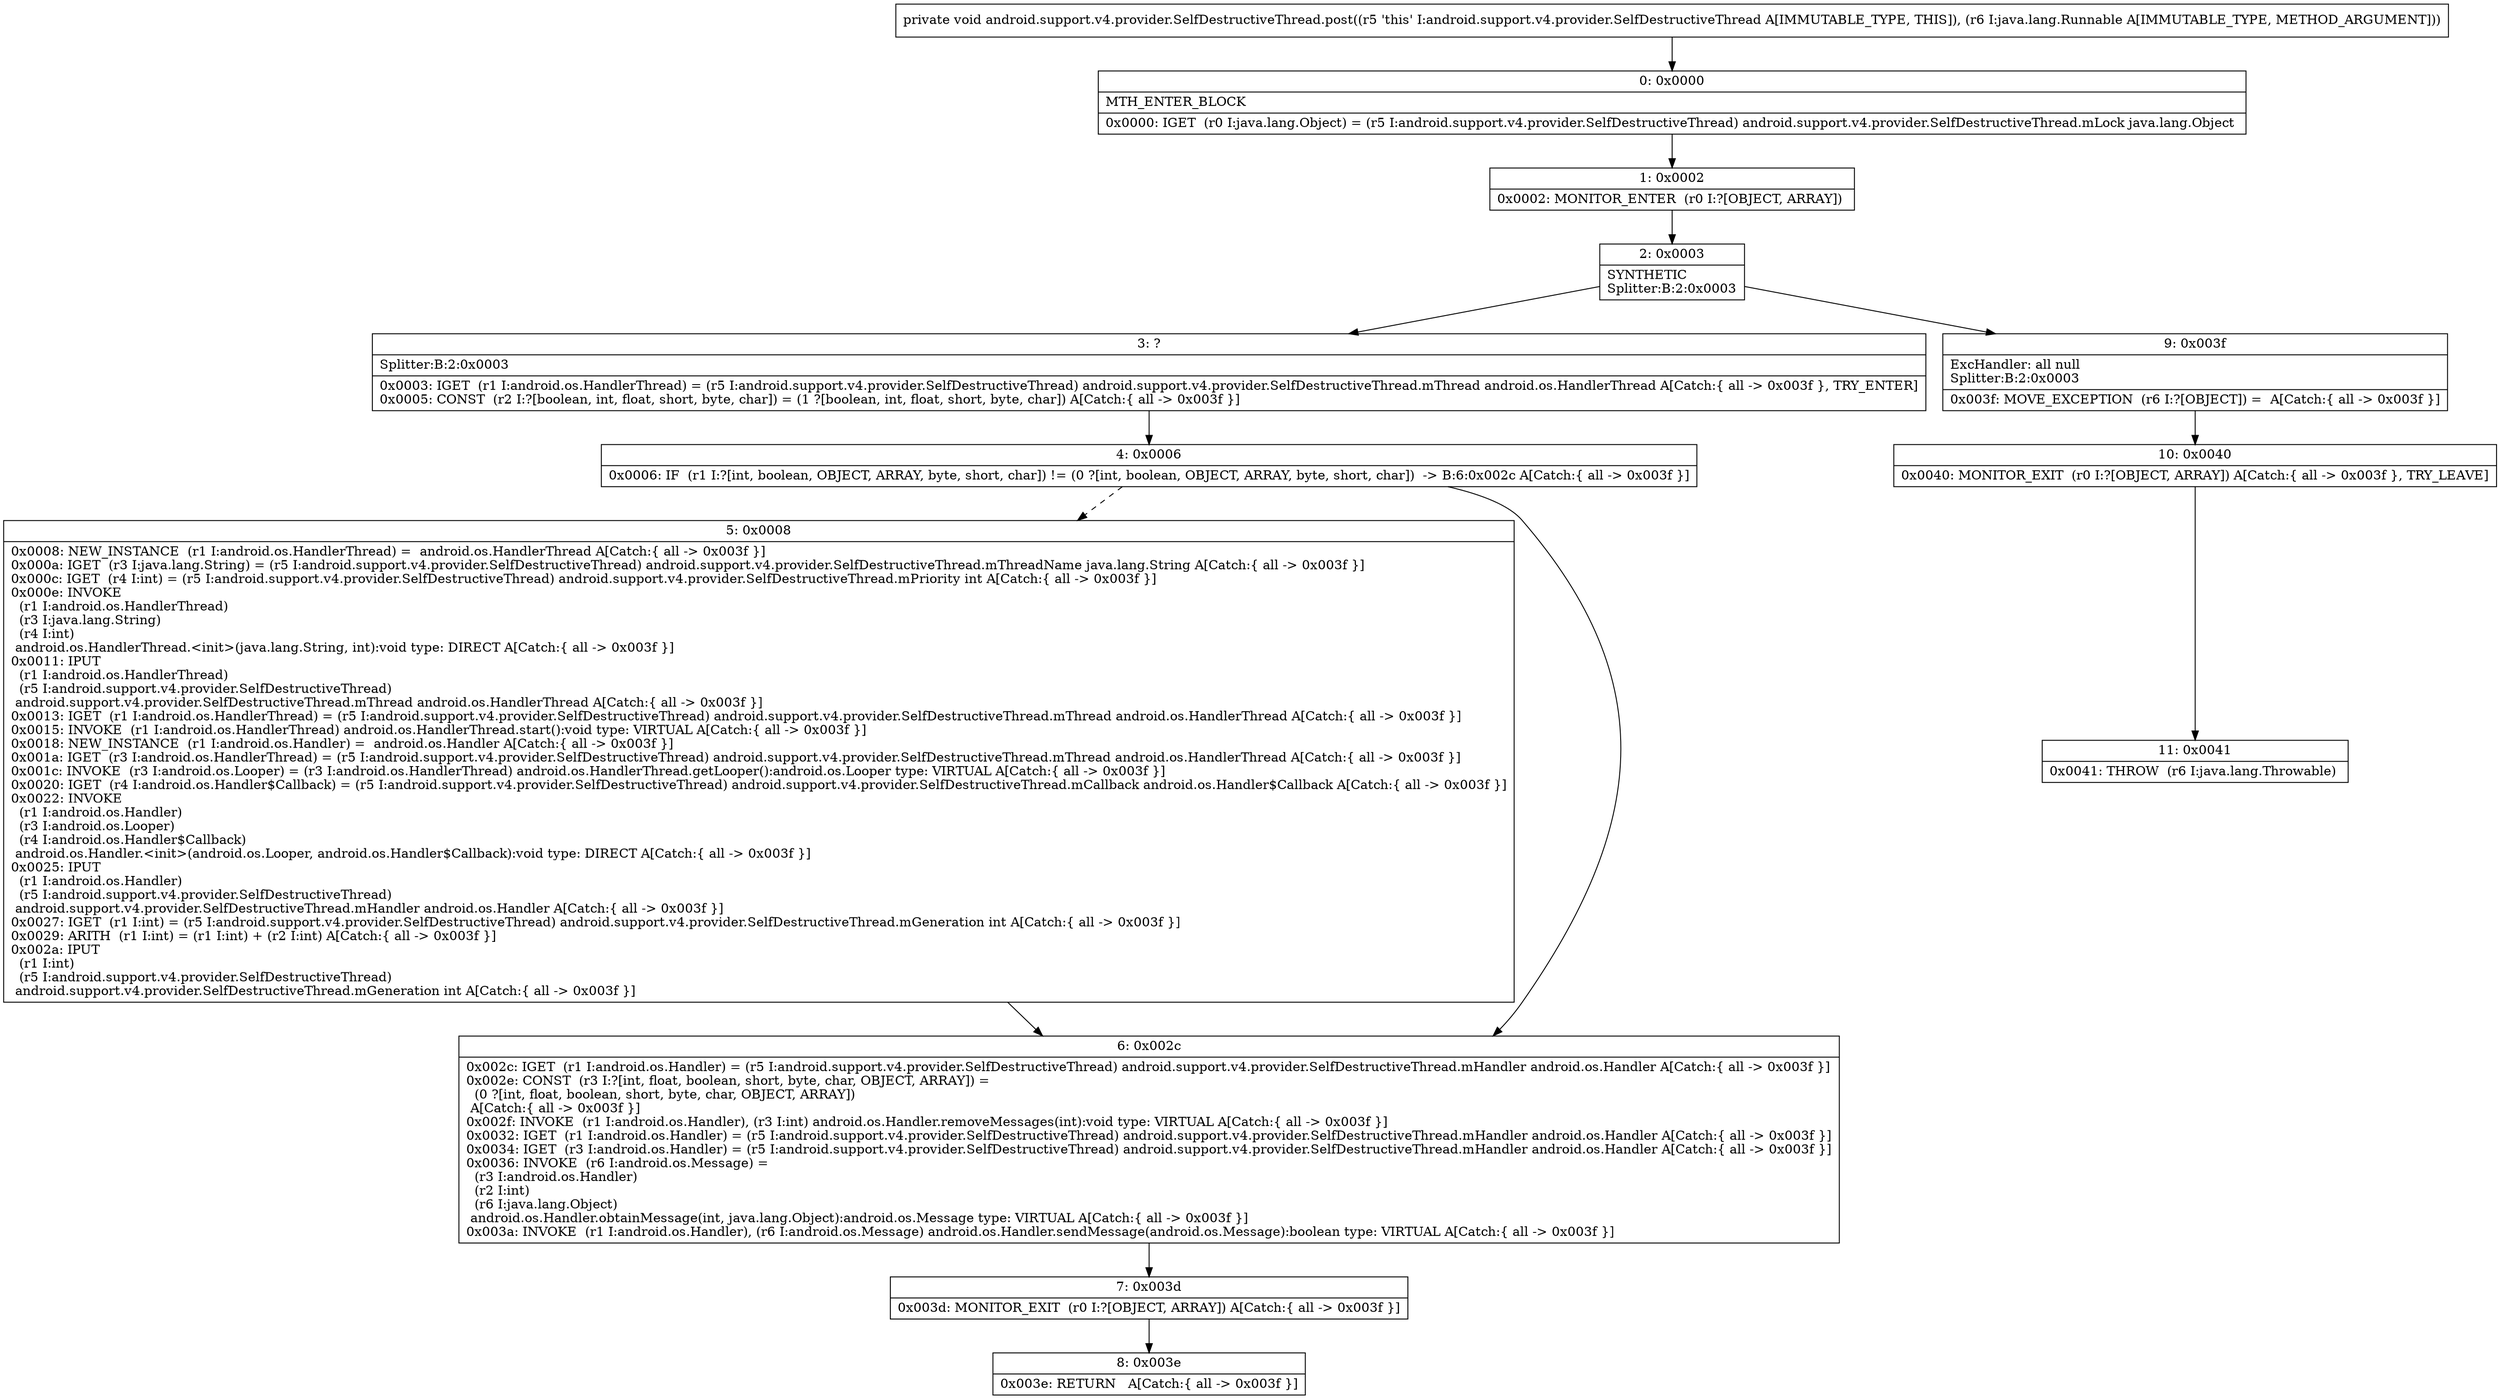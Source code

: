 digraph "CFG forandroid.support.v4.provider.SelfDestructiveThread.post(Ljava\/lang\/Runnable;)V" {
Node_0 [shape=record,label="{0\:\ 0x0000|MTH_ENTER_BLOCK\l|0x0000: IGET  (r0 I:java.lang.Object) = (r5 I:android.support.v4.provider.SelfDestructiveThread) android.support.v4.provider.SelfDestructiveThread.mLock java.lang.Object \l}"];
Node_1 [shape=record,label="{1\:\ 0x0002|0x0002: MONITOR_ENTER  (r0 I:?[OBJECT, ARRAY]) \l}"];
Node_2 [shape=record,label="{2\:\ 0x0003|SYNTHETIC\lSplitter:B:2:0x0003\l}"];
Node_3 [shape=record,label="{3\:\ ?|Splitter:B:2:0x0003\l|0x0003: IGET  (r1 I:android.os.HandlerThread) = (r5 I:android.support.v4.provider.SelfDestructiveThread) android.support.v4.provider.SelfDestructiveThread.mThread android.os.HandlerThread A[Catch:\{ all \-\> 0x003f \}, TRY_ENTER]\l0x0005: CONST  (r2 I:?[boolean, int, float, short, byte, char]) = (1 ?[boolean, int, float, short, byte, char]) A[Catch:\{ all \-\> 0x003f \}]\l}"];
Node_4 [shape=record,label="{4\:\ 0x0006|0x0006: IF  (r1 I:?[int, boolean, OBJECT, ARRAY, byte, short, char]) != (0 ?[int, boolean, OBJECT, ARRAY, byte, short, char])  \-\> B:6:0x002c A[Catch:\{ all \-\> 0x003f \}]\l}"];
Node_5 [shape=record,label="{5\:\ 0x0008|0x0008: NEW_INSTANCE  (r1 I:android.os.HandlerThread) =  android.os.HandlerThread A[Catch:\{ all \-\> 0x003f \}]\l0x000a: IGET  (r3 I:java.lang.String) = (r5 I:android.support.v4.provider.SelfDestructiveThread) android.support.v4.provider.SelfDestructiveThread.mThreadName java.lang.String A[Catch:\{ all \-\> 0x003f \}]\l0x000c: IGET  (r4 I:int) = (r5 I:android.support.v4.provider.SelfDestructiveThread) android.support.v4.provider.SelfDestructiveThread.mPriority int A[Catch:\{ all \-\> 0x003f \}]\l0x000e: INVOKE  \l  (r1 I:android.os.HandlerThread)\l  (r3 I:java.lang.String)\l  (r4 I:int)\l android.os.HandlerThread.\<init\>(java.lang.String, int):void type: DIRECT A[Catch:\{ all \-\> 0x003f \}]\l0x0011: IPUT  \l  (r1 I:android.os.HandlerThread)\l  (r5 I:android.support.v4.provider.SelfDestructiveThread)\l android.support.v4.provider.SelfDestructiveThread.mThread android.os.HandlerThread A[Catch:\{ all \-\> 0x003f \}]\l0x0013: IGET  (r1 I:android.os.HandlerThread) = (r5 I:android.support.v4.provider.SelfDestructiveThread) android.support.v4.provider.SelfDestructiveThread.mThread android.os.HandlerThread A[Catch:\{ all \-\> 0x003f \}]\l0x0015: INVOKE  (r1 I:android.os.HandlerThread) android.os.HandlerThread.start():void type: VIRTUAL A[Catch:\{ all \-\> 0x003f \}]\l0x0018: NEW_INSTANCE  (r1 I:android.os.Handler) =  android.os.Handler A[Catch:\{ all \-\> 0x003f \}]\l0x001a: IGET  (r3 I:android.os.HandlerThread) = (r5 I:android.support.v4.provider.SelfDestructiveThread) android.support.v4.provider.SelfDestructiveThread.mThread android.os.HandlerThread A[Catch:\{ all \-\> 0x003f \}]\l0x001c: INVOKE  (r3 I:android.os.Looper) = (r3 I:android.os.HandlerThread) android.os.HandlerThread.getLooper():android.os.Looper type: VIRTUAL A[Catch:\{ all \-\> 0x003f \}]\l0x0020: IGET  (r4 I:android.os.Handler$Callback) = (r5 I:android.support.v4.provider.SelfDestructiveThread) android.support.v4.provider.SelfDestructiveThread.mCallback android.os.Handler$Callback A[Catch:\{ all \-\> 0x003f \}]\l0x0022: INVOKE  \l  (r1 I:android.os.Handler)\l  (r3 I:android.os.Looper)\l  (r4 I:android.os.Handler$Callback)\l android.os.Handler.\<init\>(android.os.Looper, android.os.Handler$Callback):void type: DIRECT A[Catch:\{ all \-\> 0x003f \}]\l0x0025: IPUT  \l  (r1 I:android.os.Handler)\l  (r5 I:android.support.v4.provider.SelfDestructiveThread)\l android.support.v4.provider.SelfDestructiveThread.mHandler android.os.Handler A[Catch:\{ all \-\> 0x003f \}]\l0x0027: IGET  (r1 I:int) = (r5 I:android.support.v4.provider.SelfDestructiveThread) android.support.v4.provider.SelfDestructiveThread.mGeneration int A[Catch:\{ all \-\> 0x003f \}]\l0x0029: ARITH  (r1 I:int) = (r1 I:int) + (r2 I:int) A[Catch:\{ all \-\> 0x003f \}]\l0x002a: IPUT  \l  (r1 I:int)\l  (r5 I:android.support.v4.provider.SelfDestructiveThread)\l android.support.v4.provider.SelfDestructiveThread.mGeneration int A[Catch:\{ all \-\> 0x003f \}]\l}"];
Node_6 [shape=record,label="{6\:\ 0x002c|0x002c: IGET  (r1 I:android.os.Handler) = (r5 I:android.support.v4.provider.SelfDestructiveThread) android.support.v4.provider.SelfDestructiveThread.mHandler android.os.Handler A[Catch:\{ all \-\> 0x003f \}]\l0x002e: CONST  (r3 I:?[int, float, boolean, short, byte, char, OBJECT, ARRAY]) = \l  (0 ?[int, float, boolean, short, byte, char, OBJECT, ARRAY])\l A[Catch:\{ all \-\> 0x003f \}]\l0x002f: INVOKE  (r1 I:android.os.Handler), (r3 I:int) android.os.Handler.removeMessages(int):void type: VIRTUAL A[Catch:\{ all \-\> 0x003f \}]\l0x0032: IGET  (r1 I:android.os.Handler) = (r5 I:android.support.v4.provider.SelfDestructiveThread) android.support.v4.provider.SelfDestructiveThread.mHandler android.os.Handler A[Catch:\{ all \-\> 0x003f \}]\l0x0034: IGET  (r3 I:android.os.Handler) = (r5 I:android.support.v4.provider.SelfDestructiveThread) android.support.v4.provider.SelfDestructiveThread.mHandler android.os.Handler A[Catch:\{ all \-\> 0x003f \}]\l0x0036: INVOKE  (r6 I:android.os.Message) = \l  (r3 I:android.os.Handler)\l  (r2 I:int)\l  (r6 I:java.lang.Object)\l android.os.Handler.obtainMessage(int, java.lang.Object):android.os.Message type: VIRTUAL A[Catch:\{ all \-\> 0x003f \}]\l0x003a: INVOKE  (r1 I:android.os.Handler), (r6 I:android.os.Message) android.os.Handler.sendMessage(android.os.Message):boolean type: VIRTUAL A[Catch:\{ all \-\> 0x003f \}]\l}"];
Node_7 [shape=record,label="{7\:\ 0x003d|0x003d: MONITOR_EXIT  (r0 I:?[OBJECT, ARRAY]) A[Catch:\{ all \-\> 0x003f \}]\l}"];
Node_8 [shape=record,label="{8\:\ 0x003e|0x003e: RETURN   A[Catch:\{ all \-\> 0x003f \}]\l}"];
Node_9 [shape=record,label="{9\:\ 0x003f|ExcHandler: all null\lSplitter:B:2:0x0003\l|0x003f: MOVE_EXCEPTION  (r6 I:?[OBJECT]) =  A[Catch:\{ all \-\> 0x003f \}]\l}"];
Node_10 [shape=record,label="{10\:\ 0x0040|0x0040: MONITOR_EXIT  (r0 I:?[OBJECT, ARRAY]) A[Catch:\{ all \-\> 0x003f \}, TRY_LEAVE]\l}"];
Node_11 [shape=record,label="{11\:\ 0x0041|0x0041: THROW  (r6 I:java.lang.Throwable) \l}"];
MethodNode[shape=record,label="{private void android.support.v4.provider.SelfDestructiveThread.post((r5 'this' I:android.support.v4.provider.SelfDestructiveThread A[IMMUTABLE_TYPE, THIS]), (r6 I:java.lang.Runnable A[IMMUTABLE_TYPE, METHOD_ARGUMENT])) }"];
MethodNode -> Node_0;
Node_0 -> Node_1;
Node_1 -> Node_2;
Node_2 -> Node_3;
Node_2 -> Node_9;
Node_3 -> Node_4;
Node_4 -> Node_5[style=dashed];
Node_4 -> Node_6;
Node_5 -> Node_6;
Node_6 -> Node_7;
Node_7 -> Node_8;
Node_9 -> Node_10;
Node_10 -> Node_11;
}

